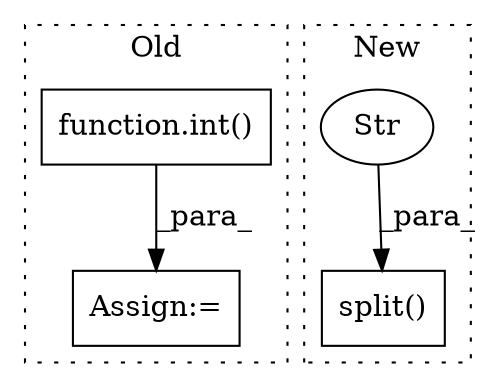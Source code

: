 digraph G {
subgraph cluster0 {
1 [label="function.int()" a="75" s="607,617" l="4,1" shape="box"];
4 [label="Assign:=" a="68" s="636" l="3" shape="box"];
label = "Old";
style="dotted";
}
subgraph cluster1 {
2 [label="split()" a="75" s="109,122" l="10,1" shape="box"];
3 [label="Str" a="66" s="119" l="3" shape="ellipse"];
label = "New";
style="dotted";
}
1 -> 4 [label="_para_"];
3 -> 2 [label="_para_"];
}